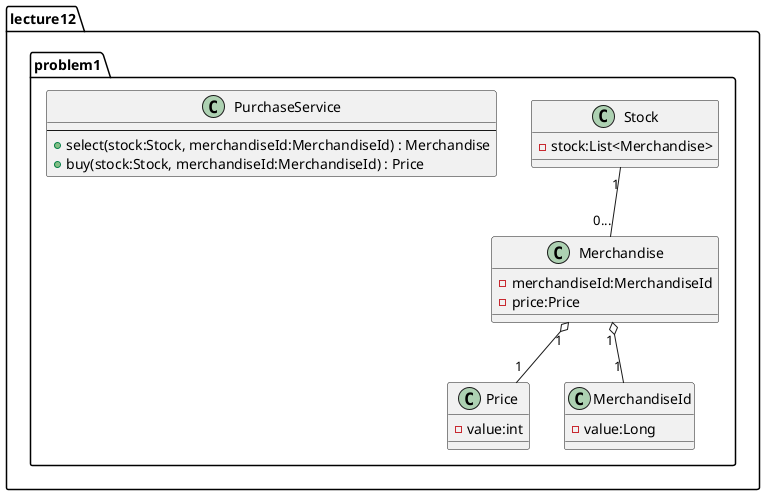 @startuml
'https://plantuml.com/class-diagram

package lecture12.problem1{

    class Price{
        - value:int
    }

    class MerchandiseId{
        - value:Long
    }

    class Merchandise{
        - merchandiseId:MerchandiseId
        - price:Price
    }

    class Stock{
        - stock:List<Merchandise>
    }

    class PurchaseService{
    --
        + select(stock:Stock, merchandiseId:MerchandiseId) : Merchandise
        + buy(stock:Stock, merchandiseId:MerchandiseId) : Price
    }

    Merchandise "1" o-- "1" MerchandiseId
    Merchandise "1" o-- "1" Price
    Stock "1" -- "0..." Merchandise
}
@enduml